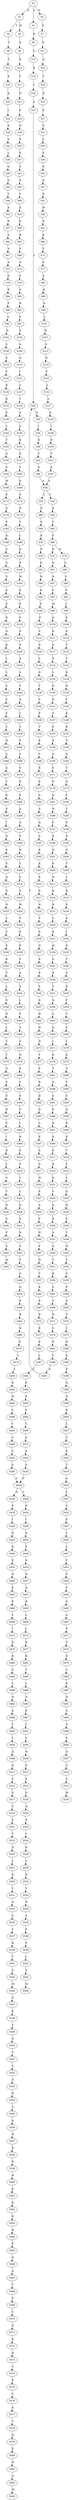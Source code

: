 strict digraph  {
	S0 -> S1 [ label = K ];
	S0 -> S2 [ label = A ];
	S0 -> S3 [ label = N ];
	S1 -> S4 [ label = Y ];
	S1 -> S5 [ label = M ];
	S2 -> S6 [ label = H ];
	S3 -> S7 [ label = D ];
	S4 -> S8 [ label = T ];
	S5 -> S9 [ label = Q ];
	S6 -> S10 [ label = G ];
	S7 -> S11 [ label = E ];
	S8 -> S12 [ label = T ];
	S9 -> S13 [ label = K ];
	S10 -> S14 [ label = R ];
	S11 -> S15 [ label = Q ];
	S12 -> S16 [ label = K ];
	S13 -> S17 [ label = T ];
	S14 -> S18 [ label = Y ];
	S15 -> S19 [ label = T ];
	S16 -> S20 [ label = K ];
	S17 -> S21 [ label = N ];
	S18 -> S22 [ label = A ];
	S19 -> S23 [ label = K ];
	S20 -> S24 [ label = I ];
	S21 -> S25 [ label = P ];
	S22 -> S26 [ label = T ];
	S23 -> S27 [ label = E ];
	S24 -> S28 [ label = E ];
	S25 -> S29 [ label = Q ];
	S26 -> S30 [ label = Q ];
	S27 -> S31 [ label = E ];
	S28 -> S32 [ label = S ];
	S29 -> S33 [ label = K ];
	S30 -> S34 [ label = I ];
	S31 -> S35 [ label = L ];
	S32 -> S36 [ label = L ];
	S33 -> S37 [ label = E ];
	S34 -> S38 [ label = K ];
	S35 -> S39 [ label = E ];
	S36 -> S40 [ label = G ];
	S37 -> S41 [ label = S ];
	S38 -> S42 [ label = V ];
	S39 -> S43 [ label = E ];
	S40 -> S44 [ label = G ];
	S41 -> S45 [ label = A ];
	S42 -> S46 [ label = A ];
	S43 -> S47 [ label = Q ];
	S44 -> S48 [ label = T ];
	S45 -> S49 [ label = V ];
	S46 -> S50 [ label = A ];
	S47 -> S51 [ label = K ];
	S48 -> S52 [ label = A ];
	S49 -> S53 [ label = S ];
	S50 -> S54 [ label = V ];
	S50 -> S55 [ label = L ];
	S51 -> S56 [ label = M ];
	S52 -> S57 [ label = P ];
	S53 -> S58 [ label = K ];
	S54 -> S59 [ label = E ];
	S55 -> S60 [ label = E ];
	S56 -> S61 [ label = K ];
	S57 -> S62 [ label = A ];
	S58 -> S63 [ label = R ];
	S59 -> S64 [ label = Y ];
	S60 -> S65 [ label = E ];
	S61 -> S66 [ label = K ];
	S62 -> S67 [ label = A ];
	S63 -> S68 [ label = S ];
	S64 -> S69 [ label = E ];
	S65 -> S70 [ label = K ];
	S66 -> S71 [ label = V ];
	S67 -> S72 [ label = A ];
	S68 -> S73 [ label = A ];
	S69 -> S74 [ label = N ];
	S69 -> S75 [ label = K ];
	S70 -> S76 [ label = E ];
	S71 -> S77 [ label = E ];
	S72 -> S78 [ label = D ];
	S73 -> S79 [ label = F ];
	S74 -> S80 [ label = G ];
	S75 -> S81 [ label = D ];
	S76 -> S82 [ label = K ];
	S77 -> S83 [ label = E ];
	S78 -> S84 [ label = K ];
	S79 -> S85 [ label = G ];
	S80 -> S86 [ label = S ];
	S81 -> S87 [ label = N ];
	S82 -> S88 [ label = N ];
	S83 -> S89 [ label = R ];
	S84 -> S90 [ label = F ];
	S85 -> S91 [ label = R ];
	S86 -> S92 [ label = F ];
	S87 -> S93 [ label = F ];
	S88 -> S94 [ label = E ];
	S89 -> S95 [ label = A ];
	S90 -> S96 [ label = A ];
	S91 -> S97 [ label = F ];
	S92 -> S98 [ label = I ];
	S93 -> S99 [ label = M ];
	S94 -> S100 [ label = D ];
	S95 -> S101 [ label = L ];
	S96 -> S102 [ label = N ];
	S97 -> S103 [ label = S ];
	S98 -> S104 [ label = E ];
	S99 -> S105 [ label = Q ];
	S100 -> S106 [ label = P ];
	S101 -> S107 [ label = H ];
	S102 -> S108 [ label = S ];
	S103 -> S109 [ label = A ];
	S104 -> S110 [ label = E ];
	S105 -> S111 [ label = K ];
	S106 -> S112 [ label = S ];
	S107 -> S113 [ label = G ];
	S108 -> S114 [ label = E ];
	S109 -> S115 [ label = Q ];
	S110 -> S116 [ label = T ];
	S111 -> S117 [ label = E ];
	S112 -> S118 [ label = D ];
	S113 -> S119 [ label = R ];
	S114 -> S120 [ label = F ];
	S115 -> S121 [ label = I ];
	S116 -> S122 [ label = T ];
	S117 -> S123 [ label = E ];
	S118 -> S124 [ label = L ];
	S119 -> S125 [ label = F ];
	S120 -> S126 [ label = R ];
	S121 -> S127 [ label = L ];
	S122 -> S128 [ label = K ];
	S123 -> S129 [ label = L ];
	S124 -> S130 [ label = A ];
	S125 -> S131 [ label = L ];
	S126 -> S132 [ label = D ];
	S127 -> S133 [ label = T ];
	S128 -> S134 [ label = R ];
	S129 -> S135 [ label = D ];
	S130 -> S136 [ label = T ];
	S131 -> S137 [ label = A ];
	S132 -> S138 [ label = E ];
	S133 -> S139 [ label = A ];
	S134 -> S140 [ label = Y ];
	S135 -> S141 [ label = K ];
	S136 -> S142 [ label = V ];
	S137 -> S143 [ label = Q ];
	S138 -> S144 [ label = L ];
	S139 -> S145 [ label = A ];
	S140 -> S146 [ label = K ];
	S141 -> S147 [ label = V ];
	S142 -> S148 [ label = P ];
	S143 -> S149 [ label = I ];
	S144 -> S150 [ label = T ];
	S145 -> S151 [ label = K ];
	S146 -> S152 [ label = K ];
	S147 -> S153 [ label = P ];
	S148 -> S154 [ label = T ];
	S149 -> S155 [ label = K ];
	S150 -> S156 [ label = A ];
	S151 -> S157 [ label = E ];
	S152 -> S158 [ label = S ];
	S153 -> S159 [ label = E ];
	S154 -> S160 [ label = E ];
	S155 -> S161 [ label = V ];
	S156 -> S162 [ label = A ];
	S157 -> S163 [ label = V ];
	S158 -> S164 [ label = A ];
	S159 -> S165 [ label = S ];
	S160 -> S166 [ label = V ];
	S161 -> S167 [ label = A ];
	S162 -> S168 [ label = W ];
	S163 -> S169 [ label = E ];
	S164 -> S170 [ label = T ];
	S165 -> S171 [ label = E ];
	S166 -> S172 [ label = K ];
	S167 -> S50 [ label = A ];
	S168 -> S173 [ label = E ];
	S169 -> S174 [ label = P ];
	S170 -> S175 [ label = G ];
	S171 -> S176 [ label = N ];
	S172 -> S177 [ label = E ];
	S173 -> S178 [ label = A ];
	S174 -> S179 [ label = D ];
	S175 -> S180 [ label = F ];
	S176 -> S181 [ label = Q ];
	S177 -> S182 [ label = S ];
	S178 -> S183 [ label = P ];
	S179 -> S184 [ label = T ];
	S180 -> S185 [ label = Y ];
	S181 -> S186 [ label = N ];
	S182 -> S187 [ label = A ];
	S183 -> S188 [ label = D ];
	S184 -> S189 [ label = L ];
	S185 -> S190 [ label = S ];
	S186 -> S191 [ label = F ];
	S187 -> S192 [ label = Q ];
	S188 -> S193 [ label = V ];
	S189 -> S194 [ label = D ];
	S190 -> S195 [ label = D ];
	S191 -> S196 [ label = K ];
	S192 -> S197 [ label = S ];
	S193 -> S198 [ label = G ];
	S194 -> S199 [ label = P ];
	S195 -> S200 [ label = G ];
	S196 -> S201 [ label = N ];
	S197 -> S202 [ label = K ];
	S198 -> S203 [ label = S ];
	S199 -> S204 [ label = M ];
	S200 -> S205 [ label = Y ];
	S201 -> S206 [ label = R ];
	S202 -> S207 [ label = E ];
	S203 -> S208 [ label = E ];
	S204 -> S209 [ label = E ];
	S205 -> S210 [ label = I ];
	S206 -> S211 [ label = N ];
	S207 -> S212 [ label = K ];
	S208 -> S213 [ label = E ];
	S209 -> S214 [ label = E ];
	S210 -> S215 [ label = R ];
	S211 -> S216 [ label = K ];
	S212 -> S217 [ label = E ];
	S213 -> S218 [ label = R ];
	S214 -> S219 [ label = E ];
	S215 -> S220 [ label = E ];
	S216 -> S221 [ label = R ];
	S217 -> S222 [ label = A ];
	S218 -> S223 [ label = Q ];
	S219 -> S224 [ label = E ];
	S220 -> S225 [ label = E ];
	S221 -> S226 [ label = V ];
	S222 -> S227 [ label = P ];
	S223 -> S228 [ label = K ];
	S224 -> S229 [ label = E ];
	S225 -> S230 [ label = I ];
	S226 -> S231 [ label = R ];
	S227 -> S232 [ label = E ];
	S228 -> S233 [ label = L ];
	S229 -> S234 [ label = A ];
	S230 -> S235 [ label = D ];
	S231 -> S236 [ label = H ];
	S232 -> S237 [ label = Q ];
	S233 -> S238 [ label = L ];
	S234 -> S239 [ label = A ];
	S235 -> S240 [ label = T ];
	S236 -> S241 [ label = G ];
	S237 -> S242 [ label = E ];
	S238 -> S243 [ label = S ];
	S239 -> S244 [ label = T ];
	S240 -> S245 [ label = S ];
	S241 -> S246 [ label = R ];
	S242 -> S247 [ label = K ];
	S243 -> S248 [ label = S ];
	S244 -> S249 [ label = Q ];
	S245 -> S250 [ label = K ];
	S246 -> S251 [ label = Y ];
	S247 -> S252 [ label = F ];
	S248 -> S253 [ label = F ];
	S249 -> S254 [ label = I ];
	S250 -> S255 [ label = F ];
	S251 -> S256 [ label = Q ];
	S252 -> S257 [ label = A ];
	S253 -> S258 [ label = Y ];
	S254 -> S259 [ label = T ];
	S255 -> S260 [ label = T ];
	S256 -> S261 [ label = A ];
	S257 -> S262 [ label = H ];
	S258 -> S263 [ label = H ];
	S259 -> S264 [ label = P ];
	S260 -> S265 [ label = S ];
	S261 -> S266 [ label = Q ];
	S262 -> S267 [ label = N ];
	S263 -> S268 [ label = A ];
	S264 -> S269 [ label = A ];
	S265 -> S270 [ label = L ];
	S266 -> S271 [ label = I ];
	S267 -> S272 [ label = N ];
	S268 -> S273 [ label = A ];
	S269 -> S274 [ label = V ];
	S270 -> S275 [ label = K ];
	S271 -> S276 [ label = K ];
	S272 -> S277 [ label = Y ];
	S273 -> S278 [ label = Y ];
	S274 -> S279 [ label = E ];
	S275 -> S280 [ label = G ];
	S276 -> S281 [ label = T ];
	S277 -> S282 [ label = F ];
	S278 -> S283 [ label = K ];
	S279 -> S284 [ label = E ];
	S280 -> S285 [ label = T ];
	S281 -> S286 [ label = A ];
	S282 -> S287 [ label = R ];
	S283 -> S288 [ label = P ];
	S284 -> S289 [ label = A ];
	S285 -> S290 [ label = S ];
	S286 -> S291 [ label = A ];
	S287 -> S292 [ label = D ];
	S288 -> S293 [ label = I ];
	S289 -> S294 [ label = G ];
	S290 -> S295 [ label = Q ];
	S291 -> S296 [ label = K ];
	S292 -> S297 [ label = D ];
	S293 -> S298 [ label = D ];
	S294 -> S299 [ label = V ];
	S295 -> S300 [ label = R ];
	S296 -> S301 [ label = N ];
	S297 -> S302 [ label = V ];
	S298 -> S303 [ label = E ];
	S299 -> S304 [ label = N ];
	S300 -> S305 [ label = E ];
	S301 -> S306 [ label = K ];
	S302 -> S307 [ label = K ];
	S303 -> S308 [ label = P ];
	S304 -> S309 [ label = V ];
	S305 -> S310 [ label = T ];
	S306 -> S311 [ label = K ];
	S307 -> S312 [ label = S ];
	S308 -> S313 [ label = Q ];
	S309 -> S314 [ label = P ];
	S310 -> S315 [ label = L ];
	S311 -> S316 [ label = N ];
	S312 -> S317 [ label = G ];
	S313 -> S318 [ label = D ];
	S314 -> S319 [ label = S ];
	S315 -> S320 [ label = L ];
	S316 -> S321 [ label = K ];
	S317 -> S322 [ label = W ];
	S318 -> S323 [ label = R ];
	S319 -> S324 [ label = M ];
	S320 -> S325 [ label = Q ];
	S321 -> S326 [ label = V ];
	S322 -> S327 [ label = E ];
	S323 -> S328 [ label = L ];
	S324 -> S329 [ label = V ];
	S325 -> S330 [ label = N ];
	S326 -> S331 [ label = A ];
	S327 -> S332 [ label = A ];
	S328 -> S333 [ label = V ];
	S329 -> S334 [ label = E ];
	S330 -> S335 [ label = F ];
	S331 -> S336 [ label = R ];
	S332 -> S337 [ label = P ];
	S333 -> S338 [ label = E ];
	S334 -> S339 [ label = E ];
	S335 -> S340 [ label = Y ];
	S336 -> S341 [ label = A ];
	S337 -> S342 [ label = D ];
	S338 -> S343 [ label = R ];
	S339 -> S344 [ label = V ];
	S340 -> S345 [ label = H ];
	S341 -> S346 [ label = Q ];
	S342 -> S347 [ label = F ];
	S343 -> S348 [ label = V ];
	S344 -> S349 [ label = A ];
	S345 -> S350 [ label = S ];
	S346 -> S351 [ label = T ];
	S347 -> S352 [ label = N ];
	S348 -> S353 [ label = L ];
	S349 -> S354 [ label = A ];
	S350 -> S355 [ label = G ];
	S351 -> S356 [ label = R ];
	S352 -> S357 [ label = T ];
	S353 -> S358 [ label = G ];
	S354 -> S359 [ label = L ];
	S355 -> S360 [ label = F ];
	S356 -> S361 [ label = G ];
	S357 -> S362 [ label = K ];
	S358 -> S363 [ label = N ];
	S359 -> S364 [ label = P ];
	S360 -> S365 [ label = A ];
	S361 -> S366 [ label = T ];
	S362 -> S367 [ label = E ];
	S363 -> S368 [ label = L ];
	S364 -> S369 [ label = A ];
	S365 -> S370 [ label = V ];
	S366 -> S371 [ label = H ];
	S367 -> S372 [ label = R ];
	S368 -> S373 [ label = V ];
	S369 -> S374 [ label = A ];
	S370 -> S375 [ label = I ];
	S371 -> S376 [ label = G ];
	S372 -> S377 [ label = K ];
	S373 -> S378 [ label = T ];
	S374 -> S379 [ label = D ];
	S375 -> S380 [ label = D ];
	S376 -> S381 [ label = R ];
	S377 -> S382 [ label = E ];
	S378 -> S383 [ label = G ];
	S379 -> S384 [ label = E ];
	S380 -> S385 [ label = A ];
	S381 -> S386 [ label = Y ];
	S382 -> S387 [ label = L ];
	S383 -> S388 [ label = F ];
	S384 -> S389 [ label = L ];
	S385 -> S390 [ label = P ];
	S386 -> S391 [ label = A ];
	S387 -> S392 [ label = L ];
	S388 -> S393 [ label = G ];
	S389 -> S394 [ label = E ];
	S390 -> S395 [ label = Q ];
	S391 -> S26 [ label = T ];
	S392 -> S396 [ label = D ];
	S393 -> S397 [ label = R ];
	S394 -> S398 [ label = V ];
	S395 -> S399 [ label = Q ];
	S396 -> S400 [ label = E ];
	S397 -> S401 [ label = P ];
	S398 -> S402 [ label = I ];
	S399 -> S403 [ label = R ];
	S400 -> S404 [ label = F ];
	S401 -> S405 [ label = I ];
	S402 -> S406 [ label = R ];
	S403 -> S407 [ label = L ];
	S404 -> S408 [ label = Y ];
	S405 -> S409 [ label = R ];
	S406 -> S410 [ label = E ];
	S407 -> S411 [ label = V ];
	S408 -> S412 [ label = A ];
	S409 -> S413 [ label = L ];
	S410 -> S414 [ label = S ];
	S411 -> S415 [ label = E ];
	S412 -> S416 [ label = A ];
	S413 -> S417 [ label = S ];
	S414 -> S418 [ label = V ];
	S415 -> S419 [ label = T ];
	S416 -> S420 [ label = A ];
	S417 -> S421 [ label = T ];
	S418 -> S422 [ label = L ];
	S419 -> S423 [ label = A ];
	S420 -> S424 [ label = F ];
	S421 -> S425 [ label = N ];
	S422 -> S426 [ label = N ];
	S423 -> S427 [ label = L ];
	S424 -> S428 [ label = N ];
	S424 -> S429 [ label = S ];
	S425 -> S430 [ label = S ];
	S426 -> S431 [ label = G ];
	S427 -> S432 [ label = S ];
	S428 -> S433 [ label = P ];
	S429 -> S434 [ label = P ];
	S430 -> S435 [ label = F ];
	S431 -> S436 [ label = D ];
	S432 -> S437 [ label = E ];
	S433 -> S438 [ label = I ];
	S434 -> S439 [ label = I ];
	S435 -> S440 [ label = S ];
	S436 -> S441 [ label = A ];
	S437 -> S442 [ label = L ];
	S438 -> S443 [ label = N ];
	S439 -> S444 [ label = N ];
	S440 -> S445 [ label = M ];
	S441 -> S446 [ label = F ];
	S442 -> S447 [ label = L ];
	S443 -> S448 [ label = K ];
	S444 -> S449 [ label = E ];
	S446 -> S450 [ label = G ];
	S447 -> S451 [ label = T ];
	S448 -> S452 [ label = P ];
	S449 -> S453 [ label = P ];
	S450 -> S454 [ label = Q ];
	S451 -> S455 [ label = S ];
	S452 -> S456 [ label = Q ];
	S453 -> S457 [ label = Q ];
	S454 -> S458 [ label = E ];
	S455 -> S459 [ label = F ];
	S456 -> S460 [ label = E ];
	S457 -> S461 [ label = Q ];
	S458 -> S462 [ label = R ];
	S459 -> S463 [ label = G ];
	S460 -> S464 [ label = R ];
	S461 -> S465 [ label = R ];
	S462 -> S466 [ label = R ];
	S463 -> S467 [ label = A ];
	S464 -> S468 [ label = L ];
	S465 -> S469 [ label = L ];
	S466 -> S470 [ label = E ];
	S467 -> S471 [ label = P ];
	S468 -> S472 [ label = I ];
	S469 -> S473 [ label = I ];
	S470 -> S474 [ label = L ];
	S471 -> S475 [ label = V ];
	S472 -> S476 [ label = E ];
	S473 -> S477 [ label = E ];
	S474 -> S478 [ label = L ];
	S475 -> S479 [ label = R ];
	S476 -> S480 [ label = R ];
	S477 -> S481 [ label = R ];
	S478 -> S482 [ label = R ];
	S479 -> S483 [ label = L ];
	S480 -> S484 [ label = S ];
	S481 -> S485 [ label = T ];
	S482 -> S486 [ label = N ];
	S483 -> S487 [ label = K ];
	S484 -> S488 [ label = L ];
	S485 -> S489 [ label = L ];
	S486 -> S490 [ label = F ];
	S487 -> S491 [ label = N ];
	S488 -> S492 [ label = N ];
	S489 -> S493 [ label = G ];
	S490 -> S494 [ label = Y ];
	S491 -> S495 [ label = A ];
	S492 -> S496 [ label = E ];
	S493 -> S497 [ label = E ];
	S494 -> S498 [ label = A ];
	S495 -> S499 [ label = A ];
	S496 -> S500 [ label = L ];
	S497 -> S501 [ label = L ];
	S498 -> S502 [ label = A ];
	S499 -> S503 [ label = F ];
	S500 -> S504 [ label = L ];
	S501 -> S505 [ label = L ];
	S502 -> S506 [ label = A ];
	S503 -> S507 [ label = Q ];
	S504 -> S508 [ label = Q ];
	S505 -> S509 [ label = N ];
	S506 -> S424 [ label = F ];
	S507 -> S510 [ label = V ];
	S508 -> S511 [ label = K ];
	S509 -> S512 [ label = G ];
	S510 -> S513 [ label = S ];
	S511 -> S514 [ label = F ];
	S512 -> S515 [ label = F ];
	S513 -> S516 [ label = M ];
	S514 -> S517 [ label = G ];
	S515 -> S518 [ label = G ];
	S517 -> S519 [ label = S ];
	S518 -> S520 [ label = Q ];
	S519 -> S521 [ label = P ];
	S520 -> S522 [ label = P ];
	S521 -> S523 [ label = V ];
	S522 -> S524 [ label = I ];
	S523 -> S525 [ label = Q ];
	S524 -> S526 [ label = R ];
	S525 -> S527 [ label = L ];
	S526 -> S528 [ label = Y ];
	S527 -> S529 [ label = K ];
	S528 -> S530 [ label = H ];
	S529 -> S531 [ label = V ];
	S530 -> S532 [ label = T ];
	S531 -> S533 [ label = A ];
	S532 -> S534 [ label = N ];
	S533 -> S535 [ label = G ];
	S534 -> S536 [ label = S ];
	S535 -> S537 [ label = Y ];
	S536 -> S538 [ label = F ];
	S537 -> S539 [ label = R ];
	S538 -> S540 [ label = P ];
	S539 -> S541 [ label = V ];
	S540 -> S542 [ label = I ];
	S541 -> S543 [ label = S ];
	S542 -> S544 [ label = S ];
	S543 -> S545 [ label = M ];
	S544 -> S546 [ label = M ];
	S545 -> S547 [ label = E ];
	S547 -> S548 [ label = E ];
	S548 -> S549 [ label = Y ];
	S549 -> S550 [ label = D ];
	S550 -> S551 [ label = V ];
	S551 -> S552 [ label = S ];
	S552 -> S553 [ label = A ];
	S553 -> S554 [ label = R ];
	S554 -> S555 [ label = S ];
	S555 -> S556 [ label = R ];
	S556 -> S557 [ label = R ];
	S557 -> S558 [ label = R ];
	S558 -> S559 [ label = R ];
	S559 -> S560 [ label = R ];
	S560 -> S561 [ label = K ];
	S561 -> S562 [ label = K ];
	S562 -> S563 [ label = R ];
	S563 -> S564 [ label = R ];
	S564 -> S565 [ label = E ];
	S565 -> S566 [ label = Q ];
	S566 -> S567 [ label = A ];
	S567 -> S568 [ label = V ];
	S568 -> S569 [ label = P ];
	S569 -> S570 [ label = V ];
	S570 -> S571 [ label = D ];
	S571 -> S572 [ label = R ];
	S572 -> S573 [ label = N ];
	S573 -> S574 [ label = T ];
	S574 -> S575 [ label = E ];
	S575 -> S576 [ label = V ];
	S576 -> S577 [ label = K ];
	S577 -> S578 [ label = T ];
	S578 -> S579 [ label = Q ];
	S579 -> S580 [ label = E ];
	S580 -> S581 [ label = N ];
	S581 -> S582 [ label = A ];
	S582 -> S583 [ label = M ];
}
